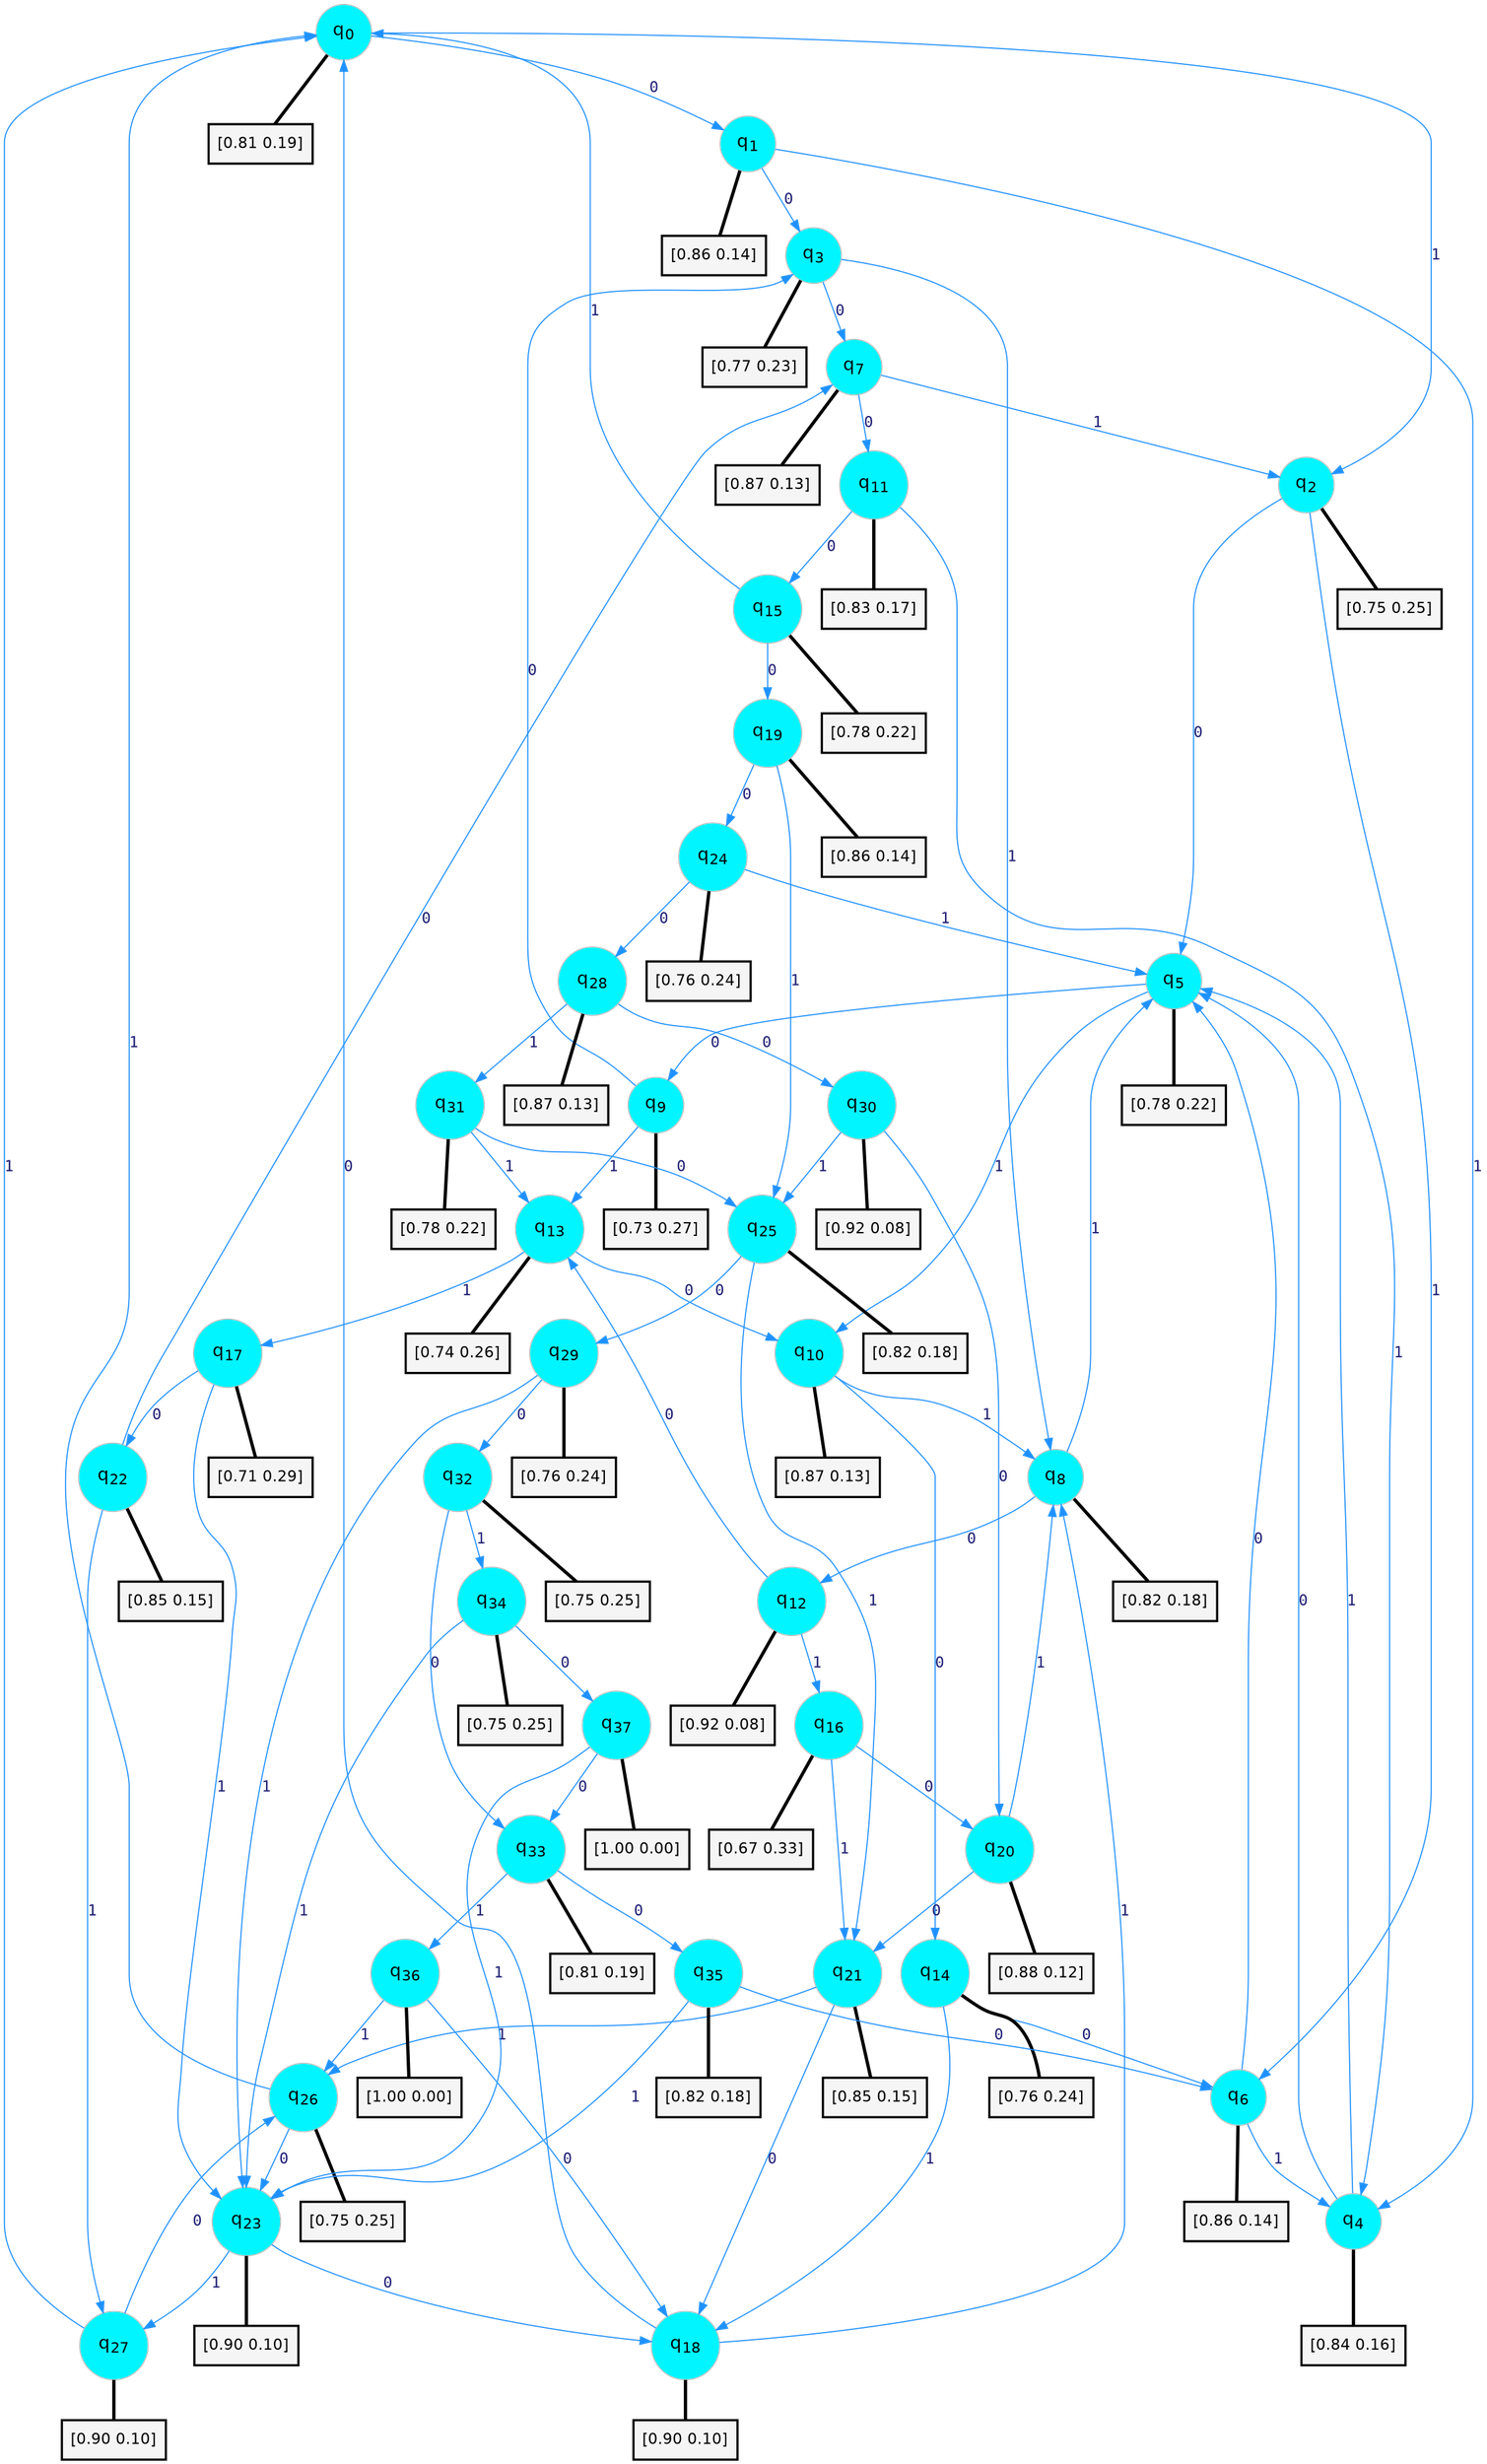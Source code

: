 digraph G {
graph [
bgcolor=transparent, dpi=300, rankdir=TD, size="40,25"];
node [
color=gray, fillcolor=turquoise1, fontcolor=black, fontname=Helvetica, fontsize=16, fontweight=bold, shape=circle, style=filled];
edge [
arrowsize=1, color=dodgerblue1, fontcolor=midnightblue, fontname=courier, fontweight=bold, penwidth=1, style=solid, weight=20];
0[label=<q<SUB>0</SUB>>];
1[label=<q<SUB>1</SUB>>];
2[label=<q<SUB>2</SUB>>];
3[label=<q<SUB>3</SUB>>];
4[label=<q<SUB>4</SUB>>];
5[label=<q<SUB>5</SUB>>];
6[label=<q<SUB>6</SUB>>];
7[label=<q<SUB>7</SUB>>];
8[label=<q<SUB>8</SUB>>];
9[label=<q<SUB>9</SUB>>];
10[label=<q<SUB>10</SUB>>];
11[label=<q<SUB>11</SUB>>];
12[label=<q<SUB>12</SUB>>];
13[label=<q<SUB>13</SUB>>];
14[label=<q<SUB>14</SUB>>];
15[label=<q<SUB>15</SUB>>];
16[label=<q<SUB>16</SUB>>];
17[label=<q<SUB>17</SUB>>];
18[label=<q<SUB>18</SUB>>];
19[label=<q<SUB>19</SUB>>];
20[label=<q<SUB>20</SUB>>];
21[label=<q<SUB>21</SUB>>];
22[label=<q<SUB>22</SUB>>];
23[label=<q<SUB>23</SUB>>];
24[label=<q<SUB>24</SUB>>];
25[label=<q<SUB>25</SUB>>];
26[label=<q<SUB>26</SUB>>];
27[label=<q<SUB>27</SUB>>];
28[label=<q<SUB>28</SUB>>];
29[label=<q<SUB>29</SUB>>];
30[label=<q<SUB>30</SUB>>];
31[label=<q<SUB>31</SUB>>];
32[label=<q<SUB>32</SUB>>];
33[label=<q<SUB>33</SUB>>];
34[label=<q<SUB>34</SUB>>];
35[label=<q<SUB>35</SUB>>];
36[label=<q<SUB>36</SUB>>];
37[label=<q<SUB>37</SUB>>];
38[label="[0.81 0.19]", shape=box,fontcolor=black, fontname=Helvetica, fontsize=14, penwidth=2, fillcolor=whitesmoke,color=black];
39[label="[0.86 0.14]", shape=box,fontcolor=black, fontname=Helvetica, fontsize=14, penwidth=2, fillcolor=whitesmoke,color=black];
40[label="[0.75 0.25]", shape=box,fontcolor=black, fontname=Helvetica, fontsize=14, penwidth=2, fillcolor=whitesmoke,color=black];
41[label="[0.77 0.23]", shape=box,fontcolor=black, fontname=Helvetica, fontsize=14, penwidth=2, fillcolor=whitesmoke,color=black];
42[label="[0.84 0.16]", shape=box,fontcolor=black, fontname=Helvetica, fontsize=14, penwidth=2, fillcolor=whitesmoke,color=black];
43[label="[0.78 0.22]", shape=box,fontcolor=black, fontname=Helvetica, fontsize=14, penwidth=2, fillcolor=whitesmoke,color=black];
44[label="[0.86 0.14]", shape=box,fontcolor=black, fontname=Helvetica, fontsize=14, penwidth=2, fillcolor=whitesmoke,color=black];
45[label="[0.87 0.13]", shape=box,fontcolor=black, fontname=Helvetica, fontsize=14, penwidth=2, fillcolor=whitesmoke,color=black];
46[label="[0.82 0.18]", shape=box,fontcolor=black, fontname=Helvetica, fontsize=14, penwidth=2, fillcolor=whitesmoke,color=black];
47[label="[0.73 0.27]", shape=box,fontcolor=black, fontname=Helvetica, fontsize=14, penwidth=2, fillcolor=whitesmoke,color=black];
48[label="[0.87 0.13]", shape=box,fontcolor=black, fontname=Helvetica, fontsize=14, penwidth=2, fillcolor=whitesmoke,color=black];
49[label="[0.83 0.17]", shape=box,fontcolor=black, fontname=Helvetica, fontsize=14, penwidth=2, fillcolor=whitesmoke,color=black];
50[label="[0.92 0.08]", shape=box,fontcolor=black, fontname=Helvetica, fontsize=14, penwidth=2, fillcolor=whitesmoke,color=black];
51[label="[0.74 0.26]", shape=box,fontcolor=black, fontname=Helvetica, fontsize=14, penwidth=2, fillcolor=whitesmoke,color=black];
52[label="[0.76 0.24]", shape=box,fontcolor=black, fontname=Helvetica, fontsize=14, penwidth=2, fillcolor=whitesmoke,color=black];
53[label="[0.78 0.22]", shape=box,fontcolor=black, fontname=Helvetica, fontsize=14, penwidth=2, fillcolor=whitesmoke,color=black];
54[label="[0.67 0.33]", shape=box,fontcolor=black, fontname=Helvetica, fontsize=14, penwidth=2, fillcolor=whitesmoke,color=black];
55[label="[0.71 0.29]", shape=box,fontcolor=black, fontname=Helvetica, fontsize=14, penwidth=2, fillcolor=whitesmoke,color=black];
56[label="[0.90 0.10]", shape=box,fontcolor=black, fontname=Helvetica, fontsize=14, penwidth=2, fillcolor=whitesmoke,color=black];
57[label="[0.86 0.14]", shape=box,fontcolor=black, fontname=Helvetica, fontsize=14, penwidth=2, fillcolor=whitesmoke,color=black];
58[label="[0.88 0.12]", shape=box,fontcolor=black, fontname=Helvetica, fontsize=14, penwidth=2, fillcolor=whitesmoke,color=black];
59[label="[0.85 0.15]", shape=box,fontcolor=black, fontname=Helvetica, fontsize=14, penwidth=2, fillcolor=whitesmoke,color=black];
60[label="[0.85 0.15]", shape=box,fontcolor=black, fontname=Helvetica, fontsize=14, penwidth=2, fillcolor=whitesmoke,color=black];
61[label="[0.90 0.10]", shape=box,fontcolor=black, fontname=Helvetica, fontsize=14, penwidth=2, fillcolor=whitesmoke,color=black];
62[label="[0.76 0.24]", shape=box,fontcolor=black, fontname=Helvetica, fontsize=14, penwidth=2, fillcolor=whitesmoke,color=black];
63[label="[0.82 0.18]", shape=box,fontcolor=black, fontname=Helvetica, fontsize=14, penwidth=2, fillcolor=whitesmoke,color=black];
64[label="[0.75 0.25]", shape=box,fontcolor=black, fontname=Helvetica, fontsize=14, penwidth=2, fillcolor=whitesmoke,color=black];
65[label="[0.90 0.10]", shape=box,fontcolor=black, fontname=Helvetica, fontsize=14, penwidth=2, fillcolor=whitesmoke,color=black];
66[label="[0.87 0.13]", shape=box,fontcolor=black, fontname=Helvetica, fontsize=14, penwidth=2, fillcolor=whitesmoke,color=black];
67[label="[0.76 0.24]", shape=box,fontcolor=black, fontname=Helvetica, fontsize=14, penwidth=2, fillcolor=whitesmoke,color=black];
68[label="[0.92 0.08]", shape=box,fontcolor=black, fontname=Helvetica, fontsize=14, penwidth=2, fillcolor=whitesmoke,color=black];
69[label="[0.78 0.22]", shape=box,fontcolor=black, fontname=Helvetica, fontsize=14, penwidth=2, fillcolor=whitesmoke,color=black];
70[label="[0.75 0.25]", shape=box,fontcolor=black, fontname=Helvetica, fontsize=14, penwidth=2, fillcolor=whitesmoke,color=black];
71[label="[0.81 0.19]", shape=box,fontcolor=black, fontname=Helvetica, fontsize=14, penwidth=2, fillcolor=whitesmoke,color=black];
72[label="[0.75 0.25]", shape=box,fontcolor=black, fontname=Helvetica, fontsize=14, penwidth=2, fillcolor=whitesmoke,color=black];
73[label="[0.82 0.18]", shape=box,fontcolor=black, fontname=Helvetica, fontsize=14, penwidth=2, fillcolor=whitesmoke,color=black];
74[label="[1.00 0.00]", shape=box,fontcolor=black, fontname=Helvetica, fontsize=14, penwidth=2, fillcolor=whitesmoke,color=black];
75[label="[1.00 0.00]", shape=box,fontcolor=black, fontname=Helvetica, fontsize=14, penwidth=2, fillcolor=whitesmoke,color=black];
0->1 [label=0];
0->2 [label=1];
0->38 [arrowhead=none, penwidth=3,color=black];
1->3 [label=0];
1->4 [label=1];
1->39 [arrowhead=none, penwidth=3,color=black];
2->5 [label=0];
2->6 [label=1];
2->40 [arrowhead=none, penwidth=3,color=black];
3->7 [label=0];
3->8 [label=1];
3->41 [arrowhead=none, penwidth=3,color=black];
4->5 [label=0];
4->5 [label=1];
4->42 [arrowhead=none, penwidth=3,color=black];
5->9 [label=0];
5->10 [label=1];
5->43 [arrowhead=none, penwidth=3,color=black];
6->5 [label=0];
6->4 [label=1];
6->44 [arrowhead=none, penwidth=3,color=black];
7->11 [label=0];
7->2 [label=1];
7->45 [arrowhead=none, penwidth=3,color=black];
8->12 [label=0];
8->5 [label=1];
8->46 [arrowhead=none, penwidth=3,color=black];
9->3 [label=0];
9->13 [label=1];
9->47 [arrowhead=none, penwidth=3,color=black];
10->14 [label=0];
10->8 [label=1];
10->48 [arrowhead=none, penwidth=3,color=black];
11->15 [label=0];
11->4 [label=1];
11->49 [arrowhead=none, penwidth=3,color=black];
12->13 [label=0];
12->16 [label=1];
12->50 [arrowhead=none, penwidth=3,color=black];
13->10 [label=0];
13->17 [label=1];
13->51 [arrowhead=none, penwidth=3,color=black];
14->6 [label=0];
14->18 [label=1];
14->52 [arrowhead=none, penwidth=3,color=black];
15->19 [label=0];
15->0 [label=1];
15->53 [arrowhead=none, penwidth=3,color=black];
16->20 [label=0];
16->21 [label=1];
16->54 [arrowhead=none, penwidth=3,color=black];
17->22 [label=0];
17->23 [label=1];
17->55 [arrowhead=none, penwidth=3,color=black];
18->0 [label=0];
18->8 [label=1];
18->56 [arrowhead=none, penwidth=3,color=black];
19->24 [label=0];
19->25 [label=1];
19->57 [arrowhead=none, penwidth=3,color=black];
20->21 [label=0];
20->8 [label=1];
20->58 [arrowhead=none, penwidth=3,color=black];
21->18 [label=0];
21->26 [label=1];
21->59 [arrowhead=none, penwidth=3,color=black];
22->7 [label=0];
22->27 [label=1];
22->60 [arrowhead=none, penwidth=3,color=black];
23->18 [label=0];
23->27 [label=1];
23->61 [arrowhead=none, penwidth=3,color=black];
24->28 [label=0];
24->5 [label=1];
24->62 [arrowhead=none, penwidth=3,color=black];
25->29 [label=0];
25->21 [label=1];
25->63 [arrowhead=none, penwidth=3,color=black];
26->23 [label=0];
26->0 [label=1];
26->64 [arrowhead=none, penwidth=3,color=black];
27->26 [label=0];
27->0 [label=1];
27->65 [arrowhead=none, penwidth=3,color=black];
28->30 [label=0];
28->31 [label=1];
28->66 [arrowhead=none, penwidth=3,color=black];
29->32 [label=0];
29->23 [label=1];
29->67 [arrowhead=none, penwidth=3,color=black];
30->20 [label=0];
30->25 [label=1];
30->68 [arrowhead=none, penwidth=3,color=black];
31->25 [label=0];
31->13 [label=1];
31->69 [arrowhead=none, penwidth=3,color=black];
32->33 [label=0];
32->34 [label=1];
32->70 [arrowhead=none, penwidth=3,color=black];
33->35 [label=0];
33->36 [label=1];
33->71 [arrowhead=none, penwidth=3,color=black];
34->37 [label=0];
34->23 [label=1];
34->72 [arrowhead=none, penwidth=3,color=black];
35->6 [label=0];
35->23 [label=1];
35->73 [arrowhead=none, penwidth=3,color=black];
36->18 [label=0];
36->26 [label=1];
36->74 [arrowhead=none, penwidth=3,color=black];
37->33 [label=0];
37->23 [label=1];
37->75 [arrowhead=none, penwidth=3,color=black];
}
